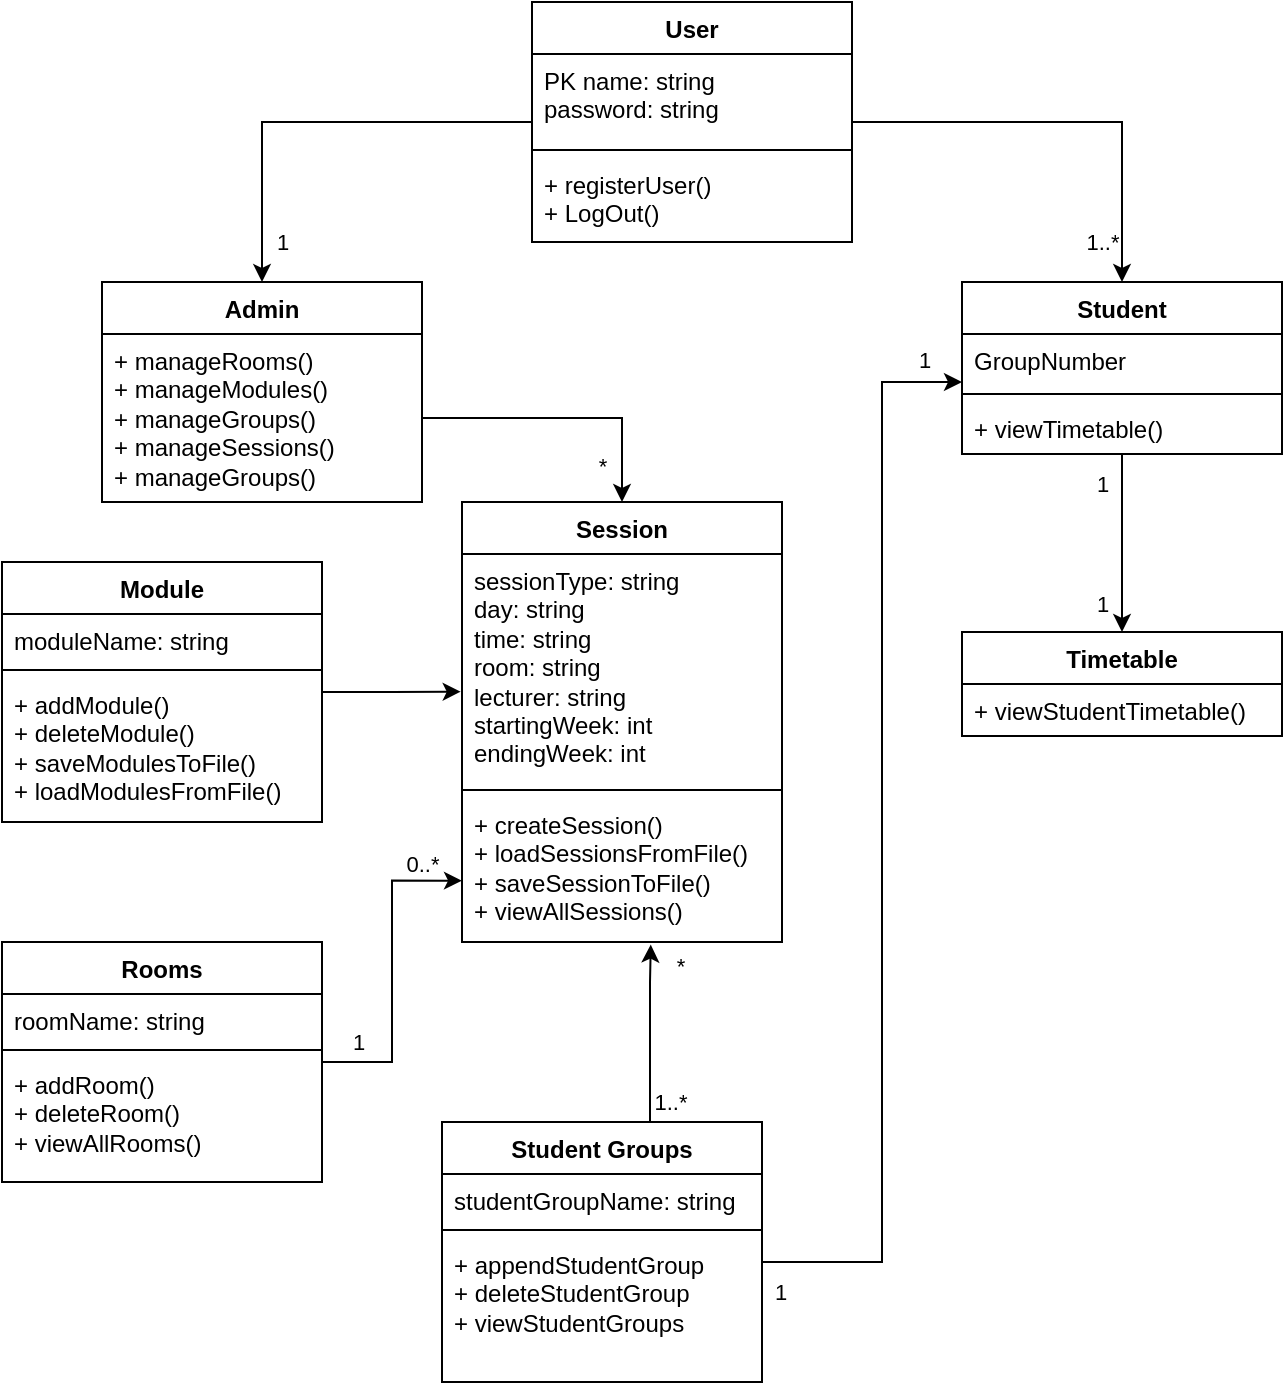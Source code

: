 <mxfile version="26.2.14">
  <diagram name="Page-1" id="QsvYhPMlM7AFfYK7UKg6">
    <mxGraphModel dx="1426" dy="785" grid="0" gridSize="8" guides="1" tooltips="1" connect="1" arrows="1" fold="1" page="1" pageScale="1" pageWidth="1400" pageHeight="850" math="0" shadow="0">
      <root>
        <mxCell id="0" />
        <mxCell id="1" parent="0" />
        <mxCell id="D8Q2-adKVxwEEn2kS-Bf-43" style="edgeStyle=orthogonalEdgeStyle;rounded=0;orthogonalLoop=1;jettySize=auto;html=1;" edge="1" parent="1" source="D8Q2-adKVxwEEn2kS-Bf-16" target="D8Q2-adKVxwEEn2kS-Bf-36">
          <mxGeometry relative="1" as="geometry" />
        </mxCell>
        <mxCell id="D8Q2-adKVxwEEn2kS-Bf-81" value="1" style="edgeLabel;html=1;align=center;verticalAlign=middle;resizable=0;points=[];" vertex="1" connectable="0" parent="D8Q2-adKVxwEEn2kS-Bf-43">
          <mxGeometry x="-0.766" y="1" relative="1" as="geometry">
            <mxPoint x="-11" y="4" as="offset" />
          </mxGeometry>
        </mxCell>
        <mxCell id="D8Q2-adKVxwEEn2kS-Bf-82" value="1" style="edgeLabel;html=1;align=center;verticalAlign=middle;resizable=0;points=[];" vertex="1" connectable="0" parent="D8Q2-adKVxwEEn2kS-Bf-43">
          <mxGeometry x="0.429" y="1" relative="1" as="geometry">
            <mxPoint x="-11" y="11" as="offset" />
          </mxGeometry>
        </mxCell>
        <mxCell id="D8Q2-adKVxwEEn2kS-Bf-16" value="Student" style="swimlane;fontStyle=1;align=center;verticalAlign=top;childLayout=stackLayout;horizontal=1;startSize=26;horizontalStack=0;resizeParent=1;resizeParentMax=0;resizeLast=0;collapsible=1;marginBottom=0;whiteSpace=wrap;html=1;" vertex="1" parent="1">
          <mxGeometry x="540" y="170" width="160" height="86" as="geometry" />
        </mxCell>
        <mxCell id="D8Q2-adKVxwEEn2kS-Bf-17" value="GroupNumber" style="text;strokeColor=none;fillColor=none;align=left;verticalAlign=top;spacingLeft=4;spacingRight=4;overflow=hidden;rotatable=0;points=[[0,0.5],[1,0.5]];portConstraint=eastwest;whiteSpace=wrap;html=1;" vertex="1" parent="D8Q2-adKVxwEEn2kS-Bf-16">
          <mxGeometry y="26" width="160" height="26" as="geometry" />
        </mxCell>
        <mxCell id="D8Q2-adKVxwEEn2kS-Bf-18" value="" style="line;strokeWidth=1;fillColor=none;align=left;verticalAlign=middle;spacingTop=-1;spacingLeft=3;spacingRight=3;rotatable=0;labelPosition=right;points=[];portConstraint=eastwest;strokeColor=inherit;" vertex="1" parent="D8Q2-adKVxwEEn2kS-Bf-16">
          <mxGeometry y="52" width="160" height="8" as="geometry" />
        </mxCell>
        <mxCell id="D8Q2-adKVxwEEn2kS-Bf-19" value="+&amp;nbsp;viewTimetable()" style="text;strokeColor=none;fillColor=none;align=left;verticalAlign=top;spacingLeft=4;spacingRight=4;overflow=hidden;rotatable=0;points=[[0,0.5],[1,0.5]];portConstraint=eastwest;whiteSpace=wrap;html=1;" vertex="1" parent="D8Q2-adKVxwEEn2kS-Bf-16">
          <mxGeometry y="60" width="160" height="26" as="geometry" />
        </mxCell>
        <mxCell id="D8Q2-adKVxwEEn2kS-Bf-40" style="edgeStyle=orthogonalEdgeStyle;rounded=0;orthogonalLoop=1;jettySize=auto;html=1;" edge="1" parent="1" source="D8Q2-adKVxwEEn2kS-Bf-20" target="D8Q2-adKVxwEEn2kS-Bf-24">
          <mxGeometry relative="1" as="geometry" />
        </mxCell>
        <mxCell id="D8Q2-adKVxwEEn2kS-Bf-68" value="1" style="edgeLabel;html=1;align=center;verticalAlign=middle;resizable=0;points=[];" vertex="1" connectable="0" parent="D8Q2-adKVxwEEn2kS-Bf-40">
          <mxGeometry x="0.797" y="1" relative="1" as="geometry">
            <mxPoint x="9" y="2" as="offset" />
          </mxGeometry>
        </mxCell>
        <mxCell id="D8Q2-adKVxwEEn2kS-Bf-41" style="edgeStyle=orthogonalEdgeStyle;rounded=0;orthogonalLoop=1;jettySize=auto;html=1;entryX=0.5;entryY=0;entryDx=0;entryDy=0;" edge="1" parent="1" source="D8Q2-adKVxwEEn2kS-Bf-20" target="D8Q2-adKVxwEEn2kS-Bf-16">
          <mxGeometry relative="1" as="geometry" />
        </mxCell>
        <mxCell id="D8Q2-adKVxwEEn2kS-Bf-69" value="1..*" style="edgeLabel;html=1;align=center;verticalAlign=middle;resizable=0;points=[];" vertex="1" connectable="0" parent="D8Q2-adKVxwEEn2kS-Bf-41">
          <mxGeometry x="0.802" y="2" relative="1" as="geometry">
            <mxPoint x="-12" y="1" as="offset" />
          </mxGeometry>
        </mxCell>
        <mxCell id="D8Q2-adKVxwEEn2kS-Bf-20" value="User" style="swimlane;fontStyle=1;align=center;verticalAlign=top;childLayout=stackLayout;horizontal=1;startSize=26;horizontalStack=0;resizeParent=1;resizeParentMax=0;resizeLast=0;collapsible=1;marginBottom=0;whiteSpace=wrap;html=1;" vertex="1" parent="1">
          <mxGeometry x="325" y="30" width="160" height="120" as="geometry" />
        </mxCell>
        <mxCell id="D8Q2-adKVxwEEn2kS-Bf-21" value="PK name: string&lt;div&gt;password: string&lt;/div&gt;" style="text;strokeColor=none;fillColor=none;align=left;verticalAlign=top;spacingLeft=4;spacingRight=4;overflow=hidden;rotatable=0;points=[[0,0.5],[1,0.5]];portConstraint=eastwest;whiteSpace=wrap;html=1;" vertex="1" parent="D8Q2-adKVxwEEn2kS-Bf-20">
          <mxGeometry y="26" width="160" height="44" as="geometry" />
        </mxCell>
        <mxCell id="D8Q2-adKVxwEEn2kS-Bf-22" value="" style="line;strokeWidth=1;fillColor=none;align=left;verticalAlign=middle;spacingTop=-1;spacingLeft=3;spacingRight=3;rotatable=0;labelPosition=right;points=[];portConstraint=eastwest;strokeColor=inherit;" vertex="1" parent="D8Q2-adKVxwEEn2kS-Bf-20">
          <mxGeometry y="70" width="160" height="8" as="geometry" />
        </mxCell>
        <mxCell id="D8Q2-adKVxwEEn2kS-Bf-23" value="&lt;div&gt;&lt;span style=&quot;background-color: transparent; color: light-dark(rgb(0, 0, 0), rgb(255, 255, 255));&quot;&gt;+ registerUser()&lt;/span&gt;&lt;/div&gt;+ LogOut()" style="text;strokeColor=none;fillColor=none;align=left;verticalAlign=top;spacingLeft=4;spacingRight=4;overflow=hidden;rotatable=0;points=[[0,0.5],[1,0.5]];portConstraint=eastwest;whiteSpace=wrap;html=1;" vertex="1" parent="D8Q2-adKVxwEEn2kS-Bf-20">
          <mxGeometry y="78" width="160" height="42" as="geometry" />
        </mxCell>
        <mxCell id="D8Q2-adKVxwEEn2kS-Bf-24" value="Admin" style="swimlane;fontStyle=1;align=center;verticalAlign=top;childLayout=stackLayout;horizontal=1;startSize=26;horizontalStack=0;resizeParent=1;resizeParentMax=0;resizeLast=0;collapsible=1;marginBottom=0;whiteSpace=wrap;html=1;" vertex="1" parent="1">
          <mxGeometry x="110" y="170" width="160" height="110" as="geometry" />
        </mxCell>
        <mxCell id="D8Q2-adKVxwEEn2kS-Bf-27" value="&lt;div&gt;&lt;div&gt;&lt;span style=&quot;background-color: transparent; color: light-dark(rgb(0, 0, 0), rgb(255, 255, 255));&quot;&gt;+ manageRooms()&lt;/span&gt;&lt;/div&gt;&lt;div&gt;&lt;span style=&quot;background-color: transparent; color: light-dark(rgb(0, 0, 0), rgb(255, 255, 255));&quot;&gt;+ manageModules()&lt;/span&gt;&lt;/div&gt;&lt;div&gt;&lt;span style=&quot;background-color: transparent; color: light-dark(rgb(0, 0, 0), rgb(255, 255, 255));&quot;&gt;+ manageGroups()&lt;/span&gt;&lt;/div&gt;&lt;/div&gt;&lt;div&gt;+ manageSessions()&lt;/div&gt;&lt;div&gt;+ manageGroups()&lt;/div&gt;" style="text;strokeColor=none;fillColor=none;align=left;verticalAlign=top;spacingLeft=4;spacingRight=4;overflow=hidden;rotatable=0;points=[[0,0.5],[1,0.5]];portConstraint=eastwest;whiteSpace=wrap;html=1;" vertex="1" parent="D8Q2-adKVxwEEn2kS-Bf-24">
          <mxGeometry y="26" width="160" height="84" as="geometry" />
        </mxCell>
        <mxCell id="D8Q2-adKVxwEEn2kS-Bf-28" value="Session" style="swimlane;fontStyle=1;align=center;verticalAlign=top;childLayout=stackLayout;horizontal=1;startSize=26;horizontalStack=0;resizeParent=1;resizeParentMax=0;resizeLast=0;collapsible=1;marginBottom=0;whiteSpace=wrap;html=1;" vertex="1" parent="1">
          <mxGeometry x="290" y="280" width="160" height="220" as="geometry" />
        </mxCell>
        <mxCell id="D8Q2-adKVxwEEn2kS-Bf-29" value="sessionType: string&lt;div&gt;day: string&lt;/div&gt;&lt;div&gt;time: string&lt;/div&gt;&lt;div&gt;room: string&lt;/div&gt;&lt;div&gt;lecturer: string&lt;/div&gt;&lt;div&gt;startingWeek: int&lt;/div&gt;&lt;div&gt;endingWeek: int&lt;/div&gt;" style="text;strokeColor=none;fillColor=none;align=left;verticalAlign=top;spacingLeft=4;spacingRight=4;overflow=hidden;rotatable=0;points=[[0,0.5],[1,0.5]];portConstraint=eastwest;whiteSpace=wrap;html=1;" vertex="1" parent="D8Q2-adKVxwEEn2kS-Bf-28">
          <mxGeometry y="26" width="160" height="114" as="geometry" />
        </mxCell>
        <mxCell id="D8Q2-adKVxwEEn2kS-Bf-30" value="" style="line;strokeWidth=1;fillColor=none;align=left;verticalAlign=middle;spacingTop=-1;spacingLeft=3;spacingRight=3;rotatable=0;labelPosition=right;points=[];portConstraint=eastwest;strokeColor=inherit;" vertex="1" parent="D8Q2-adKVxwEEn2kS-Bf-28">
          <mxGeometry y="140" width="160" height="8" as="geometry" />
        </mxCell>
        <mxCell id="D8Q2-adKVxwEEn2kS-Bf-31" value="&lt;div&gt;&lt;span style=&quot;background-color: transparent; color: light-dark(rgb(0, 0, 0), rgb(255, 255, 255));&quot;&gt;+ createSession()&lt;/span&gt;&lt;/div&gt;&lt;div&gt;+ loadSessionsFromFile()&lt;/div&gt;+ saveSessionToFile()&lt;div&gt;+ viewAllSessions()&lt;/div&gt;" style="text;strokeColor=none;fillColor=none;align=left;verticalAlign=top;spacingLeft=4;spacingRight=4;overflow=hidden;rotatable=0;points=[[0,0.5],[1,0.5]];portConstraint=eastwest;whiteSpace=wrap;html=1;" vertex="1" parent="D8Q2-adKVxwEEn2kS-Bf-28">
          <mxGeometry y="148" width="160" height="72" as="geometry" />
        </mxCell>
        <mxCell id="D8Q2-adKVxwEEn2kS-Bf-32" value="Module" style="swimlane;fontStyle=1;align=center;verticalAlign=top;childLayout=stackLayout;horizontal=1;startSize=26;horizontalStack=0;resizeParent=1;resizeParentMax=0;resizeLast=0;collapsible=1;marginBottom=0;whiteSpace=wrap;html=1;" vertex="1" parent="1">
          <mxGeometry x="60" y="310" width="160" height="130" as="geometry" />
        </mxCell>
        <mxCell id="D8Q2-adKVxwEEn2kS-Bf-33" value="moduleName: string" style="text;strokeColor=none;fillColor=none;align=left;verticalAlign=top;spacingLeft=4;spacingRight=4;overflow=hidden;rotatable=0;points=[[0,0.5],[1,0.5]];portConstraint=eastwest;whiteSpace=wrap;html=1;" vertex="1" parent="D8Q2-adKVxwEEn2kS-Bf-32">
          <mxGeometry y="26" width="160" height="24" as="geometry" />
        </mxCell>
        <mxCell id="D8Q2-adKVxwEEn2kS-Bf-34" value="" style="line;strokeWidth=1;fillColor=none;align=left;verticalAlign=middle;spacingTop=-1;spacingLeft=3;spacingRight=3;rotatable=0;labelPosition=right;points=[];portConstraint=eastwest;strokeColor=inherit;" vertex="1" parent="D8Q2-adKVxwEEn2kS-Bf-32">
          <mxGeometry y="50" width="160" height="8" as="geometry" />
        </mxCell>
        <mxCell id="D8Q2-adKVxwEEn2kS-Bf-35" value="&lt;div&gt;+&amp;nbsp;addModule()&lt;/div&gt;&lt;div&gt;+ deleteModule()&lt;/div&gt;&lt;div&gt;+&amp;nbsp;saveModulesToFile()&lt;/div&gt;+ loadModulesFromFile()" style="text;strokeColor=none;fillColor=none;align=left;verticalAlign=top;spacingLeft=4;spacingRight=4;overflow=hidden;rotatable=0;points=[[0,0.5],[1,0.5]];portConstraint=eastwest;whiteSpace=wrap;html=1;" vertex="1" parent="D8Q2-adKVxwEEn2kS-Bf-32">
          <mxGeometry y="58" width="160" height="72" as="geometry" />
        </mxCell>
        <mxCell id="D8Q2-adKVxwEEn2kS-Bf-36" value="Timetable" style="swimlane;fontStyle=1;align=center;verticalAlign=top;childLayout=stackLayout;horizontal=1;startSize=26;horizontalStack=0;resizeParent=1;resizeParentMax=0;resizeLast=0;collapsible=1;marginBottom=0;whiteSpace=wrap;html=1;" vertex="1" parent="1">
          <mxGeometry x="540" y="345" width="160" height="52" as="geometry" />
        </mxCell>
        <mxCell id="D8Q2-adKVxwEEn2kS-Bf-39" value="+ viewStudentTimetable()" style="text;strokeColor=none;fillColor=none;align=left;verticalAlign=top;spacingLeft=4;spacingRight=4;overflow=hidden;rotatable=0;points=[[0,0.5],[1,0.5]];portConstraint=eastwest;whiteSpace=wrap;html=1;" vertex="1" parent="D8Q2-adKVxwEEn2kS-Bf-36">
          <mxGeometry y="26" width="160" height="26" as="geometry" />
        </mxCell>
        <mxCell id="D8Q2-adKVxwEEn2kS-Bf-44" style="edgeStyle=orthogonalEdgeStyle;rounded=0;orthogonalLoop=1;jettySize=auto;html=1;entryX=0.5;entryY=0;entryDx=0;entryDy=0;" edge="1" parent="1" source="D8Q2-adKVxwEEn2kS-Bf-27" target="D8Q2-adKVxwEEn2kS-Bf-28">
          <mxGeometry relative="1" as="geometry" />
        </mxCell>
        <mxCell id="D8Q2-adKVxwEEn2kS-Bf-70" value="*" style="edgeLabel;html=1;align=center;verticalAlign=middle;resizable=0;points=[];" vertex="1" connectable="0" parent="D8Q2-adKVxwEEn2kS-Bf-44">
          <mxGeometry x="0.745" relative="1" as="geometry">
            <mxPoint x="-10" as="offset" />
          </mxGeometry>
        </mxCell>
        <mxCell id="D8Q2-adKVxwEEn2kS-Bf-47" value="Rooms" style="swimlane;fontStyle=1;align=center;verticalAlign=top;childLayout=stackLayout;horizontal=1;startSize=26;horizontalStack=0;resizeParent=1;resizeParentMax=0;resizeLast=0;collapsible=1;marginBottom=0;whiteSpace=wrap;html=1;" vertex="1" parent="1">
          <mxGeometry x="60" y="500" width="160" height="120" as="geometry" />
        </mxCell>
        <mxCell id="D8Q2-adKVxwEEn2kS-Bf-48" value="roomName: string" style="text;strokeColor=none;fillColor=none;align=left;verticalAlign=top;spacingLeft=4;spacingRight=4;overflow=hidden;rotatable=0;points=[[0,0.5],[1,0.5]];portConstraint=eastwest;whiteSpace=wrap;html=1;" vertex="1" parent="D8Q2-adKVxwEEn2kS-Bf-47">
          <mxGeometry y="26" width="160" height="24" as="geometry" />
        </mxCell>
        <mxCell id="D8Q2-adKVxwEEn2kS-Bf-49" value="" style="line;strokeWidth=1;fillColor=none;align=left;verticalAlign=middle;spacingTop=-1;spacingLeft=3;spacingRight=3;rotatable=0;labelPosition=right;points=[];portConstraint=eastwest;strokeColor=inherit;" vertex="1" parent="D8Q2-adKVxwEEn2kS-Bf-47">
          <mxGeometry y="50" width="160" height="8" as="geometry" />
        </mxCell>
        <mxCell id="D8Q2-adKVxwEEn2kS-Bf-50" value="+ addRoom()&lt;div&gt;+ deleteRoom()&lt;/div&gt;&lt;div&gt;+ viewAllRooms()&lt;/div&gt;" style="text;strokeColor=none;fillColor=none;align=left;verticalAlign=top;spacingLeft=4;spacingRight=4;overflow=hidden;rotatable=0;points=[[0,0.5],[1,0.5]];portConstraint=eastwest;whiteSpace=wrap;html=1;" vertex="1" parent="D8Q2-adKVxwEEn2kS-Bf-47">
          <mxGeometry y="58" width="160" height="62" as="geometry" />
        </mxCell>
        <mxCell id="D8Q2-adKVxwEEn2kS-Bf-51" value="Student Groups" style="swimlane;fontStyle=1;align=center;verticalAlign=top;childLayout=stackLayout;horizontal=1;startSize=26;horizontalStack=0;resizeParent=1;resizeParentMax=0;resizeLast=0;collapsible=1;marginBottom=0;whiteSpace=wrap;html=1;" vertex="1" parent="1">
          <mxGeometry x="280" y="590" width="160" height="130" as="geometry" />
        </mxCell>
        <mxCell id="D8Q2-adKVxwEEn2kS-Bf-52" value="studentGroupName: string" style="text;strokeColor=none;fillColor=none;align=left;verticalAlign=top;spacingLeft=4;spacingRight=4;overflow=hidden;rotatable=0;points=[[0,0.5],[1,0.5]];portConstraint=eastwest;whiteSpace=wrap;html=1;" vertex="1" parent="D8Q2-adKVxwEEn2kS-Bf-51">
          <mxGeometry y="26" width="160" height="24" as="geometry" />
        </mxCell>
        <mxCell id="D8Q2-adKVxwEEn2kS-Bf-53" value="" style="line;strokeWidth=1;fillColor=none;align=left;verticalAlign=middle;spacingTop=-1;spacingLeft=3;spacingRight=3;rotatable=0;labelPosition=right;points=[];portConstraint=eastwest;strokeColor=inherit;" vertex="1" parent="D8Q2-adKVxwEEn2kS-Bf-51">
          <mxGeometry y="50" width="160" height="8" as="geometry" />
        </mxCell>
        <mxCell id="D8Q2-adKVxwEEn2kS-Bf-54" value="+ appendStudentGroup&lt;div&gt;+ deleteStudentGroup&lt;/div&gt;&lt;div&gt;+ viewStudentGroups&lt;/div&gt;" style="text;strokeColor=none;fillColor=none;align=left;verticalAlign=top;spacingLeft=4;spacingRight=4;overflow=hidden;rotatable=0;points=[[0,0.5],[1,0.5]];portConstraint=eastwest;whiteSpace=wrap;html=1;" vertex="1" parent="D8Q2-adKVxwEEn2kS-Bf-51">
          <mxGeometry y="58" width="160" height="72" as="geometry" />
        </mxCell>
        <mxCell id="D8Q2-adKVxwEEn2kS-Bf-58" style="edgeStyle=orthogonalEdgeStyle;rounded=0;orthogonalLoop=1;jettySize=auto;html=1;entryX=0;entryY=0.923;entryDx=0;entryDy=0;entryPerimeter=0;" edge="1" parent="1" source="D8Q2-adKVxwEEn2kS-Bf-51" target="D8Q2-adKVxwEEn2kS-Bf-17">
          <mxGeometry relative="1" as="geometry">
            <Array as="points">
              <mxPoint x="500" y="660" />
              <mxPoint x="500" y="220" />
            </Array>
          </mxGeometry>
        </mxCell>
        <mxCell id="D8Q2-adKVxwEEn2kS-Bf-78" value="1" style="edgeLabel;html=1;align=center;verticalAlign=middle;resizable=0;points=[];" vertex="1" connectable="0" parent="D8Q2-adKVxwEEn2kS-Bf-58">
          <mxGeometry x="0.894" relative="1" as="geometry">
            <mxPoint x="9" y="-11" as="offset" />
          </mxGeometry>
        </mxCell>
        <mxCell id="D8Q2-adKVxwEEn2kS-Bf-80" value="1" style="edgeLabel;html=1;align=center;verticalAlign=middle;resizable=0;points=[];" vertex="1" connectable="0" parent="D8Q2-adKVxwEEn2kS-Bf-58">
          <mxGeometry x="-0.967" y="-1" relative="1" as="geometry">
            <mxPoint y="14" as="offset" />
          </mxGeometry>
        </mxCell>
        <mxCell id="D8Q2-adKVxwEEn2kS-Bf-62" style="edgeStyle=orthogonalEdgeStyle;rounded=0;orthogonalLoop=1;jettySize=auto;html=1;entryX=0.59;entryY=1.018;entryDx=0;entryDy=0;entryPerimeter=0;" edge="1" parent="1" source="D8Q2-adKVxwEEn2kS-Bf-51" target="D8Q2-adKVxwEEn2kS-Bf-31">
          <mxGeometry relative="1" as="geometry">
            <Array as="points">
              <mxPoint x="384" y="520" />
              <mxPoint x="384" y="520" />
            </Array>
          </mxGeometry>
        </mxCell>
        <mxCell id="D8Q2-adKVxwEEn2kS-Bf-74" value="1..*" style="edgeLabel;html=1;align=center;verticalAlign=middle;resizable=0;points=[];rotation=0;" vertex="1" connectable="0" parent="D8Q2-adKVxwEEn2kS-Bf-62">
          <mxGeometry x="-0.588" y="1" relative="1" as="geometry">
            <mxPoint x="11" y="8" as="offset" />
          </mxGeometry>
        </mxCell>
        <mxCell id="D8Q2-adKVxwEEn2kS-Bf-77" value="*" style="edgeLabel;html=1;align=center;verticalAlign=middle;resizable=0;points=[];" vertex="1" connectable="0" parent="D8Q2-adKVxwEEn2kS-Bf-62">
          <mxGeometry x="0.77" relative="1" as="geometry">
            <mxPoint x="15" as="offset" />
          </mxGeometry>
        </mxCell>
        <mxCell id="D8Q2-adKVxwEEn2kS-Bf-83" style="edgeStyle=orthogonalEdgeStyle;rounded=0;orthogonalLoop=1;jettySize=auto;html=1;entryX=-0.004;entryY=0.604;entryDx=0;entryDy=0;entryPerimeter=0;" edge="1" parent="1" source="D8Q2-adKVxwEEn2kS-Bf-32" target="D8Q2-adKVxwEEn2kS-Bf-29">
          <mxGeometry relative="1" as="geometry" />
        </mxCell>
        <mxCell id="D8Q2-adKVxwEEn2kS-Bf-84" style="edgeStyle=orthogonalEdgeStyle;rounded=0;orthogonalLoop=1;jettySize=auto;html=1;entryX=0;entryY=0.574;entryDx=0;entryDy=0;entryPerimeter=0;" edge="1" parent="1" source="D8Q2-adKVxwEEn2kS-Bf-47" target="D8Q2-adKVxwEEn2kS-Bf-31">
          <mxGeometry relative="1" as="geometry" />
        </mxCell>
        <mxCell id="D8Q2-adKVxwEEn2kS-Bf-85" value="1" style="edgeLabel;html=1;align=center;verticalAlign=middle;resizable=0;points=[];" vertex="1" connectable="0" parent="D8Q2-adKVxwEEn2kS-Bf-84">
          <mxGeometry x="-0.78" y="2" relative="1" as="geometry">
            <mxPoint y="-8" as="offset" />
          </mxGeometry>
        </mxCell>
        <mxCell id="D8Q2-adKVxwEEn2kS-Bf-86" value="0..*" style="edgeLabel;html=1;align=center;verticalAlign=middle;resizable=0;points=[];" vertex="1" connectable="0" parent="D8Q2-adKVxwEEn2kS-Bf-84">
          <mxGeometry x="0.795" y="2" relative="1" as="geometry">
            <mxPoint x="-4" y="-7" as="offset" />
          </mxGeometry>
        </mxCell>
      </root>
    </mxGraphModel>
  </diagram>
</mxfile>
